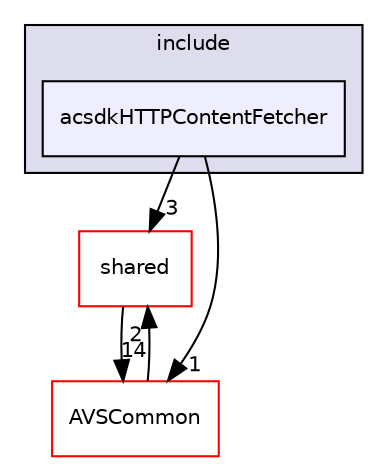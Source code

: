 digraph "/workplace/avs-device-sdk/applications/acsdkLibcurlHTTPContentFetcher/include/acsdkHTTPContentFetcher" {
  compound=true
  node [ fontsize="10", fontname="Helvetica"];
  edge [ labelfontsize="10", labelfontname="Helvetica"];
  subgraph clusterdir_1913b5c82c5e3114543090bcc43ec543 {
    graph [ bgcolor="#ddddee", pencolor="black", label="include" fontname="Helvetica", fontsize="10", URL="dir_1913b5c82c5e3114543090bcc43ec543.html"]
  dir_ffb4945d53cf6909538caaf673d10c35 [shape=box, label="acsdkHTTPContentFetcher", style="filled", fillcolor="#eeeeff", pencolor="black", URL="dir_ffb4945d53cf6909538caaf673d10c35.html"];
  }
  dir_9982052f7ce695d12571567315b2fafa [shape=box label="shared" fillcolor="white" style="filled" color="red" URL="dir_9982052f7ce695d12571567315b2fafa.html"];
  dir_13e65effb2bde530b17b3d5eefcd0266 [shape=box label="AVSCommon" fillcolor="white" style="filled" color="red" URL="dir_13e65effb2bde530b17b3d5eefcd0266.html"];
  dir_9982052f7ce695d12571567315b2fafa->dir_13e65effb2bde530b17b3d5eefcd0266 [headlabel="14", labeldistance=1.5 headhref="dir_000598_000017.html"];
  dir_ffb4945d53cf6909538caaf673d10c35->dir_9982052f7ce695d12571567315b2fafa [headlabel="3", labeldistance=1.5 headhref="dir_000080_000598.html"];
  dir_ffb4945d53cf6909538caaf673d10c35->dir_13e65effb2bde530b17b3d5eefcd0266 [headlabel="1", labeldistance=1.5 headhref="dir_000080_000017.html"];
  dir_13e65effb2bde530b17b3d5eefcd0266->dir_9982052f7ce695d12571567315b2fafa [headlabel="2", labeldistance=1.5 headhref="dir_000017_000598.html"];
}

